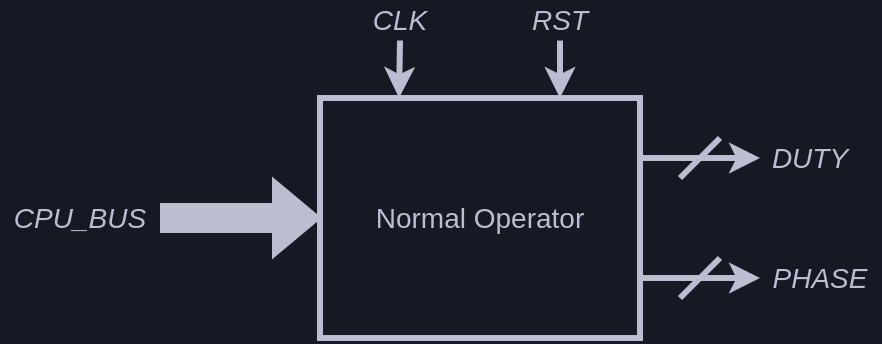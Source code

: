 <mxfile compressed="false">
    <diagram id="86R6ZRfhnQo9sD8B5-7s" name="Page-1">
        <mxGraphModel dx="433" dy="784" grid="1" gridSize="10" guides="1" tooltips="1" connect="1" arrows="1" fold="1" page="1" pageScale="1" pageWidth="827" pageHeight="1169" background="#161923" math="0" shadow="0">
            <root>
                <mxCell id="0"/>
                <mxCell id="1" parent="0"/>
                <mxCell id="36" value="&lt;font style=&quot;font-size: 14px&quot;&gt;Normal Operator&lt;/font&gt;" style="rounded=0;whiteSpace=wrap;html=1;fontColor=#BCBDD0;labelBackgroundColor=none;fillColor=none;strokeColor=#bcbdd0;strokeWidth=3;fontSize=14;" parent="1" vertex="1">
                    <mxGeometry x="200" y="80" width="160" height="120" as="geometry"/>
                </mxCell>
                <mxCell id="52" value="&lt;i style=&quot;font-size: 14px&quot;&gt;DUTY&lt;/i&gt;" style="text;html=1;strokeColor=none;fillColor=none;align=center;verticalAlign=middle;whiteSpace=wrap;rounded=0;labelBackgroundColor=none;fontSize=14;fontColor=#BCBDD0;" parent="1" vertex="1">
                    <mxGeometry x="420" y="90" width="50" height="40" as="geometry"/>
                </mxCell>
                <mxCell id="53" value="" style="endArrow=classic;html=1;rounded=0;fontSize=14;fontColor=#BCBDD0;strokeColor=#bcbdd0;strokeWidth=3;exitX=1;exitY=0.25;exitDx=0;exitDy=0;entryX=0;entryY=0.5;entryDx=0;entryDy=0;" parent="1" source="36" target="52" edge="1">
                    <mxGeometry width="50" height="50" relative="1" as="geometry">
                        <mxPoint x="380" y="110" as="sourcePoint"/>
                        <mxPoint x="420" y="119" as="targetPoint"/>
                    </mxGeometry>
                </mxCell>
                <mxCell id="57" value="CLK" style="text;html=1;strokeColor=none;fillColor=none;align=center;verticalAlign=middle;whiteSpace=wrap;rounded=0;labelBackgroundColor=none;fontSize=14;fontColor=#BCBDD0;fontStyle=2" parent="1" vertex="1">
                    <mxGeometry x="210" y="31.26" width="60" height="20" as="geometry"/>
                </mxCell>
                <mxCell id="58" value="" style="endArrow=classic;html=1;rounded=0;fontSize=14;fontColor=#BCBDD0;strokeColor=#bcbdd0;strokeWidth=3;entryX=0.093;entryY=-0.003;entryDx=0;entryDy=0;exitX=0.5;exitY=1;exitDx=0;exitDy=0;entryPerimeter=0;" parent="1" source="57" edge="1">
                    <mxGeometry width="50" height="50" relative="1" as="geometry">
                        <mxPoint x="300" y="321.26" as="sourcePoint"/>
                        <mxPoint x="239.52" y="80.0" as="targetPoint"/>
                    </mxGeometry>
                </mxCell>
                <mxCell id="61" value="&lt;i style=&quot;font-size: 14px&quot;&gt;PHASE&lt;/i&gt;" style="text;html=1;strokeColor=none;fillColor=none;align=center;verticalAlign=middle;whiteSpace=wrap;rounded=0;labelBackgroundColor=none;fontSize=14;fontColor=#BCBDD0;" parent="1" vertex="1">
                    <mxGeometry x="420" y="150" width="60" height="40" as="geometry"/>
                </mxCell>
                <mxCell id="62" value="" style="endArrow=classic;html=1;rounded=0;fontSize=14;fontColor=#BCBDD0;strokeColor=#bcbdd0;strokeWidth=3;entryX=0;entryY=0.5;entryDx=0;entryDy=0;exitX=1;exitY=0.75;exitDx=0;exitDy=0;" parent="1" source="36" target="61" edge="1">
                    <mxGeometry width="50" height="50" relative="1" as="geometry">
                        <mxPoint x="370" y="180" as="sourcePoint"/>
                        <mxPoint x="420" y="179" as="targetPoint"/>
                    </mxGeometry>
                </mxCell>
                <mxCell id="63" value="" style="shape=flexArrow;endArrow=classic;html=1;rounded=0;labelBackgroundColor=default;fontFamily=Helvetica;fontSize=14;fontColor=#BCBDD0;strokeColor=#BCBDD0;strokeWidth=3;jumpStyle=arc;entryX=0;entryY=0.5;entryDx=0;entryDy=0;sketch=0;fillColor=#BCBDD0;exitX=1;exitY=0.5;exitDx=0;exitDy=0;" parent="1" source="67" target="36" edge="1">
                    <mxGeometry width="50" height="50" relative="1" as="geometry">
                        <mxPoint x="120" y="140" as="sourcePoint"/>
                        <mxPoint x="860" y="300" as="targetPoint"/>
                    </mxGeometry>
                </mxCell>
                <mxCell id="64" value="" style="endArrow=none;html=1;rounded=1;labelBackgroundColor=default;fontFamily=Helvetica;fontSize=14;fontColor=#BCBDD0;strokeColor=#BCBDD0;strokeWidth=3;shape=connector;" parent="1" edge="1">
                    <mxGeometry width="50" height="50" relative="1" as="geometry">
                        <mxPoint x="380" y="180" as="sourcePoint"/>
                        <mxPoint x="400" y="160" as="targetPoint"/>
                        <Array as="points">
                            <mxPoint x="390" y="170"/>
                        </Array>
                    </mxGeometry>
                </mxCell>
                <mxCell id="65" value="" style="endArrow=none;html=1;rounded=1;labelBackgroundColor=default;fontFamily=Helvetica;fontSize=14;fontColor=#BCBDD0;strokeColor=#BCBDD0;strokeWidth=3;shape=connector;" parent="1" edge="1">
                    <mxGeometry width="50" height="50" relative="1" as="geometry">
                        <mxPoint x="380" y="120" as="sourcePoint"/>
                        <mxPoint x="400" y="100" as="targetPoint"/>
                        <Array as="points">
                            <mxPoint x="390" y="110"/>
                        </Array>
                    </mxGeometry>
                </mxCell>
                <mxCell id="67" value="&lt;i style=&quot;font-size: 14px&quot;&gt;CPU_BUS&lt;/i&gt;" style="text;html=1;strokeColor=none;fillColor=none;align=center;verticalAlign=middle;whiteSpace=wrap;rounded=0;labelBackgroundColor=none;fontSize=14;fontColor=#BCBDD0;" parent="1" vertex="1">
                    <mxGeometry x="40" y="120" width="80" height="40" as="geometry"/>
                </mxCell>
                <mxCell id="70" value="RST" style="text;html=1;strokeColor=none;fillColor=none;align=center;verticalAlign=middle;whiteSpace=wrap;rounded=0;labelBackgroundColor=none;fontSize=14;fontColor=#BCBDD0;fontStyle=2" vertex="1" parent="1">
                    <mxGeometry x="290" y="31.26" width="60" height="20" as="geometry"/>
                </mxCell>
                <mxCell id="71" value="" style="endArrow=classic;html=1;rounded=0;fontSize=14;fontColor=#BCBDD0;strokeColor=#bcbdd0;strokeWidth=3;entryX=0.75;entryY=0;entryDx=0;entryDy=0;exitX=0.5;exitY=1;exitDx=0;exitDy=0;" edge="1" parent="1" source="70" target="36">
                    <mxGeometry width="50" height="50" relative="1" as="geometry">
                        <mxPoint x="450" y="321.26" as="sourcePoint"/>
                        <mxPoint x="389.52" y="80" as="targetPoint"/>
                    </mxGeometry>
                </mxCell>
            </root>
        </mxGraphModel>
    </diagram>
</mxfile>